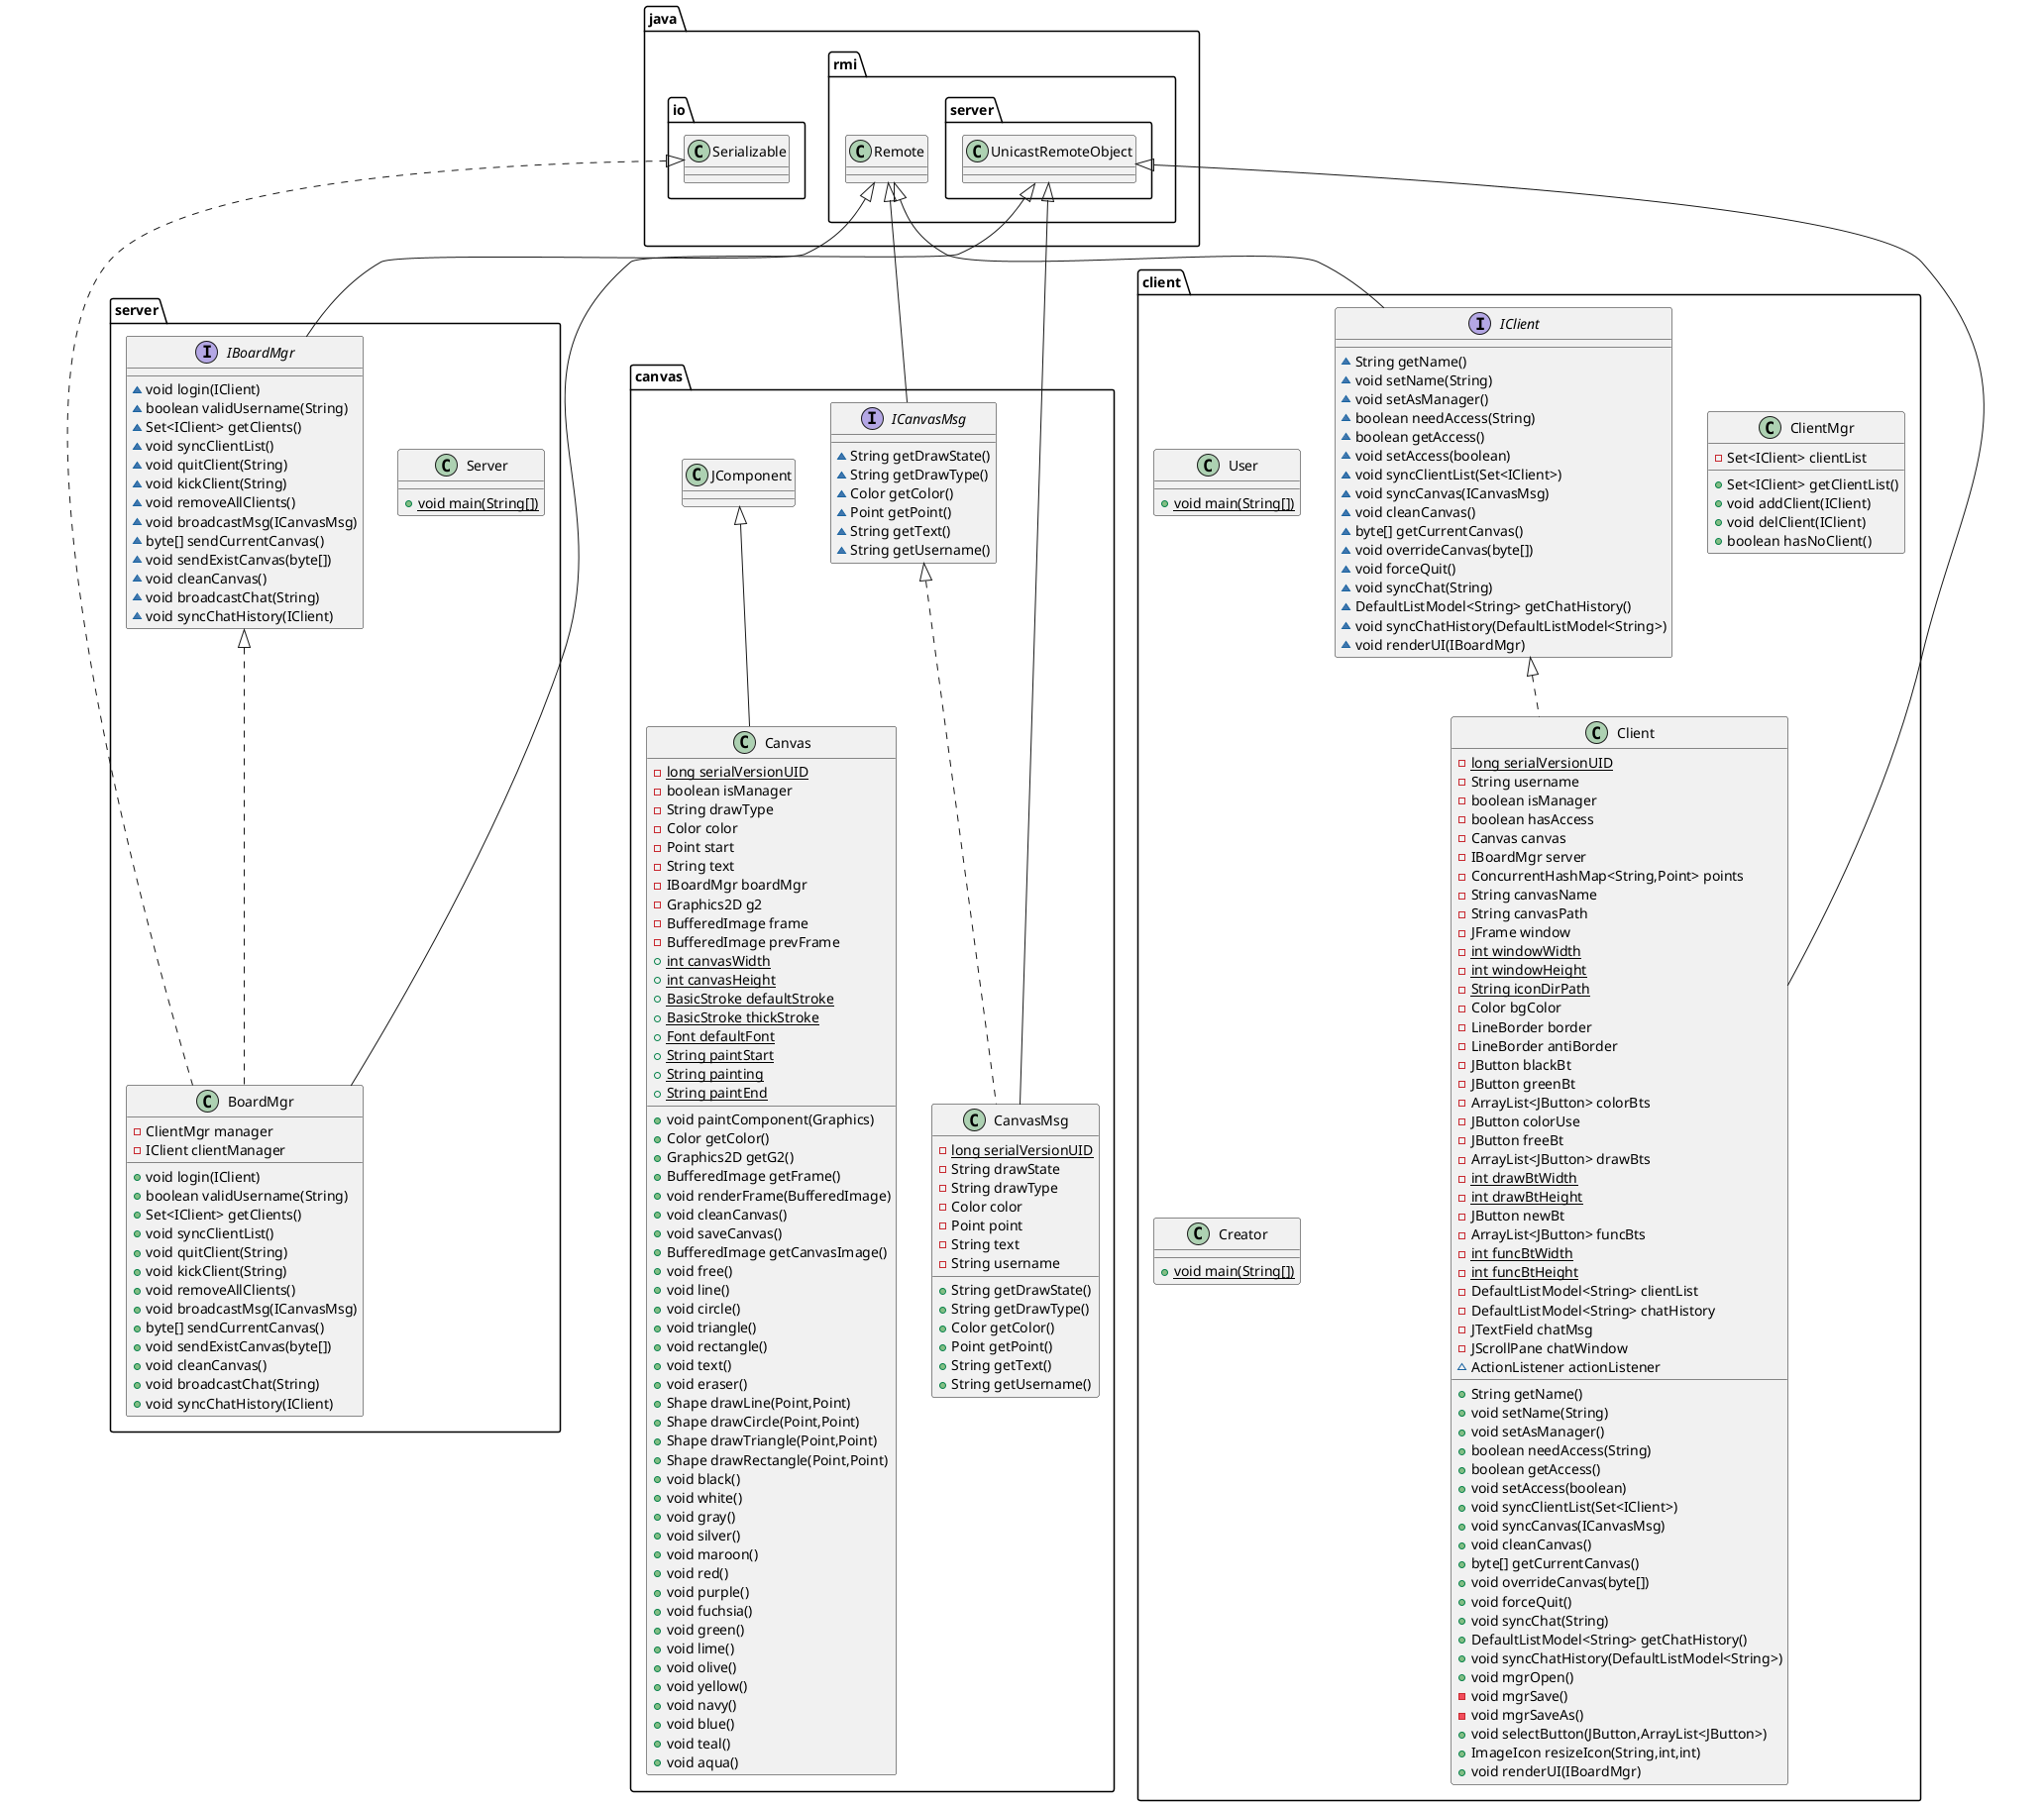 @startuml
class server.BoardMgr {
- ClientMgr manager
- IClient clientManager
+ void login(IClient)
+ boolean validUsername(String)
+ Set<IClient> getClients()
+ void syncClientList()
+ void quitClient(String)
+ void kickClient(String)
+ void removeAllClients()
+ void broadcastMsg(ICanvasMsg)
+ byte[] sendCurrentCanvas()
+ void sendExistCanvas(byte[])
+ void cleanCanvas()
+ void broadcastChat(String)
+ void syncChatHistory(IClient)
}
interface canvas.ICanvasMsg {
~ String getDrawState()
~ String getDrawType()
~ Color getColor()
~ Point getPoint()
~ String getText()
~ String getUsername()
}
class canvas.CanvasMsg {
- {static} long serialVersionUID
- String drawState
- String drawType
- Color color
- Point point
- String text
- String username
+ String getDrawState()
+ String getDrawType()
+ Color getColor()
+ Point getPoint()
+ String getText()
+ String getUsername()
}
class client.User {
+ {static} void main(String[])
}
class client.Client {
- {static} long serialVersionUID
- String username
- boolean isManager
- boolean hasAccess
- Canvas canvas
- IBoardMgr server
- ConcurrentHashMap<String,Point> points
- String canvasName
- String canvasPath
- JFrame window
- {static} int windowWidth
- {static} int windowHeight
- {static} String iconDirPath
- Color bgColor
- LineBorder border
- LineBorder antiBorder
- JButton blackBt
- JButton greenBt
- ArrayList<JButton> colorBts
- JButton colorUse
- JButton freeBt
- ArrayList<JButton> drawBts
- {static} int drawBtWidth
- {static} int drawBtHeight
- JButton newBt
- ArrayList<JButton> funcBts
- {static} int funcBtWidth
- {static} int funcBtHeight
- DefaultListModel<String> clientList
- DefaultListModel<String> chatHistory
- JTextField chatMsg
- JScrollPane chatWindow
~ ActionListener actionListener
+ String getName()
+ void setName(String)
+ void setAsManager()
+ boolean needAccess(String)
+ boolean getAccess()
+ void setAccess(boolean)
+ void syncClientList(Set<IClient>)
+ void syncCanvas(ICanvasMsg)
+ void cleanCanvas()
+ byte[] getCurrentCanvas()
+ void overrideCanvas(byte[])
+ void forceQuit()
+ void syncChat(String)
+ DefaultListModel<String> getChatHistory()
+ void syncChatHistory(DefaultListModel<String>)
+ void mgrOpen()
- void mgrSave()
- void mgrSaveAs()
+ void selectButton(JButton,ArrayList<JButton>)
+ ImageIcon resizeIcon(String,int,int)
+ void renderUI(IBoardMgr)
}
interface client.IClient {
~ String getName()
~ void setName(String)
~ void setAsManager()
~ boolean needAccess(String)
~ boolean getAccess()
~ void setAccess(boolean)
~ void syncClientList(Set<IClient>)
~ void syncCanvas(ICanvasMsg)
~ void cleanCanvas()
~ byte[] getCurrentCanvas()
~ void overrideCanvas(byte[])
~ void forceQuit()
~ void syncChat(String)
~ DefaultListModel<String> getChatHistory()
~ void syncChatHistory(DefaultListModel<String>)
~ void renderUI(IBoardMgr)
}
class server.Server {
+ {static} void main(String[])
}
interface server.IBoardMgr {
~ void login(IClient)
~ boolean validUsername(String)
~ Set<IClient> getClients()
~ void syncClientList()
~ void quitClient(String)
~ void kickClient(String)
~ void removeAllClients()
~ void broadcastMsg(ICanvasMsg)
~ byte[] sendCurrentCanvas()
~ void sendExistCanvas(byte[])
~ void cleanCanvas()
~ void broadcastChat(String)
~ void syncChatHistory(IClient)
}
class client.ClientMgr {
- Set<IClient> clientList
+ Set<IClient> getClientList()
+ void addClient(IClient)
+ void delClient(IClient)
+ boolean hasNoClient()
}
class canvas.Canvas {
- {static} long serialVersionUID
- boolean isManager
- String drawType
- Color color
- Point start
- String text
- IBoardMgr boardMgr
- Graphics2D g2
- BufferedImage frame
- BufferedImage prevFrame
+ {static} int canvasWidth
+ {static} int canvasHeight
+ {static} BasicStroke defaultStroke
+ {static} BasicStroke thickStroke
+ {static} Font defaultFont
+ {static} String paintStart
+ {static} String painting
+ {static} String paintEnd
+ void paintComponent(Graphics)
+ Color getColor()
+ Graphics2D getG2()
+ BufferedImage getFrame()
+ void renderFrame(BufferedImage)
+ void cleanCanvas()
+ void saveCanvas()
+ BufferedImage getCanvasImage()
+ void free()
+ void line()
+ void circle()
+ void triangle()
+ void rectangle()
+ void text()
+ void eraser()
+ Shape drawLine(Point,Point)
+ Shape drawCircle(Point,Point)
+ Shape drawTriangle(Point,Point)
+ Shape drawRectangle(Point,Point)
+ void black()
+ void white()
+ void gray()
+ void silver()
+ void maroon()
+ void red()
+ void purple()
+ void fuchsia()
+ void green()
+ void lime()
+ void olive()
+ void yellow()
+ void navy()
+ void blue()
+ void teal()
+ void aqua()
}
class client.Creator {
+ {static} void main(String[])
}


server.IBoardMgr <|.. server.BoardMgr
java.io.Serializable <|.. server.BoardMgr
java.rmi.server.UnicastRemoteObject <|-- server.BoardMgr
java.rmi.Remote <|-- canvas.ICanvasMsg
canvas.ICanvasMsg <|.. canvas.CanvasMsg
java.rmi.server.UnicastRemoteObject <|-- canvas.CanvasMsg
client.IClient <|.. client.Client
java.rmi.server.UnicastRemoteObject <|-- client.Client
java.rmi.Remote <|-- client.IClient
java.rmi.Remote <|-- server.IBoardMgr
canvas.JComponent <|-- canvas.Canvas
@enduml